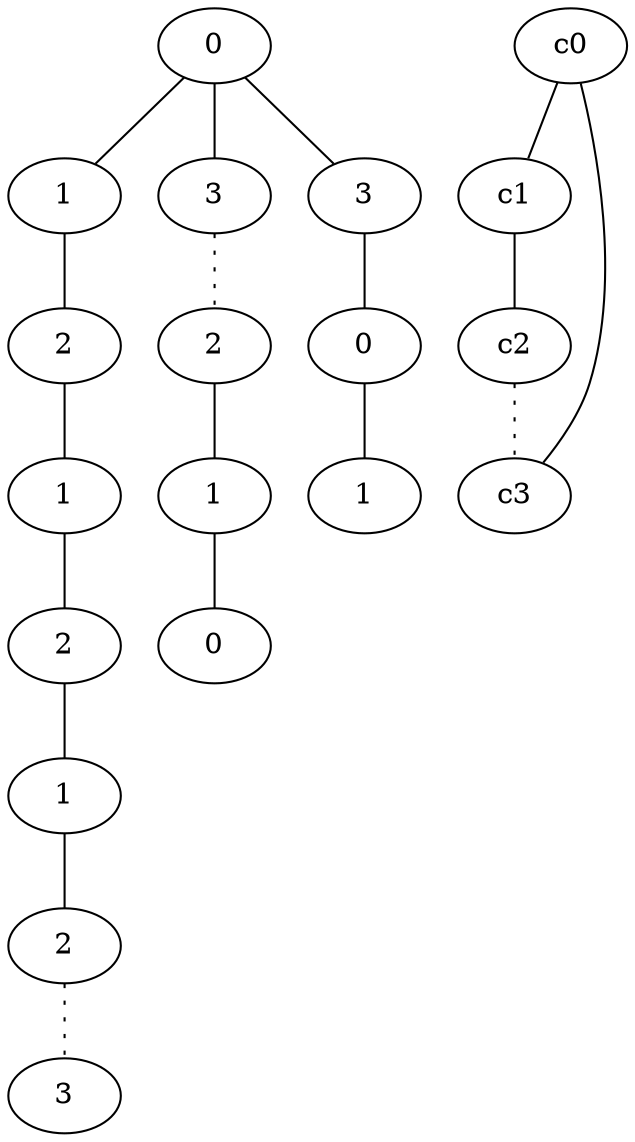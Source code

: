 graph {
a0[label=0];
a1[label=1];
a2[label=2];
a3[label=1];
a4[label=2];
a5[label=1];
a6[label=2];
a7[label=3];
a8[label=3];
a9[label=2];
a10[label=1];
a11[label=0];
a12[label=3];
a13[label=0];
a14[label=1];
a0 -- a1;
a0 -- a8;
a0 -- a12;
a1 -- a2;
a2 -- a3;
a3 -- a4;
a4 -- a5;
a5 -- a6;
a6 -- a7 [style=dotted];
a8 -- a9 [style=dotted];
a9 -- a10;
a10 -- a11;
a12 -- a13;
a13 -- a14;
c0 -- c1;
c0 -- c3;
c1 -- c2;
c2 -- c3 [style=dotted];
}
